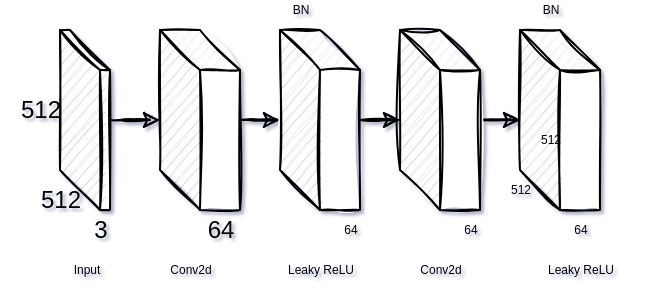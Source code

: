 <mxfile version="14.0.3" type="github">
  <diagram id="K4I6_uIa_C2dmjRzj60m" name="第 1 页">
    <mxGraphModel dx="1311" dy="570" grid="1" gridSize="10" guides="1" tooltips="1" connect="1" arrows="1" fold="1" page="1" pageScale="1" pageWidth="827" pageHeight="1169" background="none" math="0" shadow="1">
      <root>
        <mxCell id="0" />
        <mxCell id="1" parent="0" />
        <mxCell id="gtzaTPpwpM-55rcOBDIw-10" value="" style="edgeStyle=orthogonalEdgeStyle;rounded=0;sketch=1;orthogonalLoop=1;jettySize=auto;html=1;" edge="1" parent="1" source="gtzaTPpwpM-55rcOBDIw-1" target="gtzaTPpwpM-55rcOBDIw-9">
          <mxGeometry relative="1" as="geometry" />
        </mxCell>
        <mxCell id="gtzaTPpwpM-55rcOBDIw-1" value="" style="shape=cube;whiteSpace=wrap;html=1;boundedLbl=1;backgroundOutline=1;darkOpacity=0.05;darkOpacity2=0.1;sketch=1;" vertex="1" parent="1">
          <mxGeometry x="-50" y="190" width="40" height="90" as="geometry" />
        </mxCell>
        <mxCell id="gtzaTPpwpM-55rcOBDIw-8" value="" style="edgeStyle=orthogonalEdgeStyle;rounded=0;sketch=1;orthogonalLoop=1;jettySize=auto;html=1;" edge="1" parent="1" source="gtzaTPpwpM-55rcOBDIw-3" target="gtzaTPpwpM-55rcOBDIw-1">
          <mxGeometry relative="1" as="geometry" />
        </mxCell>
        <mxCell id="gtzaTPpwpM-55rcOBDIw-3" value="" style="shape=cube;whiteSpace=wrap;html=1;boundedLbl=1;backgroundOutline=1;darkOpacity=0.05;darkOpacity2=0.1;sketch=1;" vertex="1" parent="1">
          <mxGeometry x="-100" y="190" width="25" height="90" as="geometry" />
        </mxCell>
        <mxCell id="gtzaTPpwpM-55rcOBDIw-4" value="512" style="text;html=1;align=center;verticalAlign=middle;resizable=0;points=[];autosize=1;" vertex="1" parent="1">
          <mxGeometry x="-130" y="220" width="40" height="20" as="geometry" />
        </mxCell>
        <mxCell id="gtzaTPpwpM-55rcOBDIw-5" value="512" style="text;html=1;align=center;verticalAlign=middle;resizable=0;points=[];autosize=1;" vertex="1" parent="1">
          <mxGeometry x="-120" y="265" width="40" height="20" as="geometry" />
        </mxCell>
        <mxCell id="gtzaTPpwpM-55rcOBDIw-6" value="3" style="text;html=1;align=center;verticalAlign=middle;resizable=0;points=[];autosize=1;" vertex="1" parent="1">
          <mxGeometry x="-90" y="280" width="20" height="20" as="geometry" />
        </mxCell>
        <mxCell id="gtzaTPpwpM-55rcOBDIw-7" value="64" style="text;html=1;align=center;verticalAlign=middle;resizable=0;points=[];autosize=1;" vertex="1" parent="1">
          <mxGeometry x="-35" y="280" width="30" height="20" as="geometry" />
        </mxCell>
        <mxCell id="gtzaTPpwpM-55rcOBDIw-20" value="" style="edgeStyle=orthogonalEdgeStyle;rounded=0;sketch=1;orthogonalLoop=1;jettySize=auto;html=1;fontSize=6;" edge="1" parent="1" source="gtzaTPpwpM-55rcOBDIw-9" target="gtzaTPpwpM-55rcOBDIw-19">
          <mxGeometry relative="1" as="geometry" />
        </mxCell>
        <mxCell id="gtzaTPpwpM-55rcOBDIw-9" value="" style="shape=cube;whiteSpace=wrap;html=1;boundedLbl=1;backgroundOutline=1;darkOpacity=0.05;darkOpacity2=0.1;sketch=1;" vertex="1" parent="1">
          <mxGeometry x="10" y="190" width="40" height="90" as="geometry" />
        </mxCell>
        <mxCell id="gtzaTPpwpM-55rcOBDIw-15" value="64" style="text;html=1;align=center;verticalAlign=middle;resizable=0;points=[];autosize=1;fontSize=6;" vertex="1" parent="1">
          <mxGeometry x="30" y="285" width="30" height="10" as="geometry" />
        </mxCell>
        <mxCell id="gtzaTPpwpM-55rcOBDIw-28" value="" style="edgeStyle=orthogonalEdgeStyle;rounded=0;sketch=1;orthogonalLoop=1;jettySize=auto;html=1;fontSize=6;" edge="1" parent="1" source="gtzaTPpwpM-55rcOBDIw-19" target="gtzaTPpwpM-55rcOBDIw-27">
          <mxGeometry relative="1" as="geometry" />
        </mxCell>
        <mxCell id="gtzaTPpwpM-55rcOBDIw-19" value="" style="shape=cube;whiteSpace=wrap;html=1;boundedLbl=1;backgroundOutline=1;darkOpacity=0.05;darkOpacity2=0.1;sketch=1;" vertex="1" parent="1">
          <mxGeometry x="70" y="190" width="40" height="90" as="geometry" />
        </mxCell>
        <mxCell id="gtzaTPpwpM-55rcOBDIw-21" value="64" style="text;html=1;align=center;verticalAlign=middle;resizable=0;points=[];autosize=1;fontSize=6;" vertex="1" parent="1">
          <mxGeometry x="90" y="285" width="30" height="10" as="geometry" />
        </mxCell>
        <mxCell id="gtzaTPpwpM-55rcOBDIw-22" value="Input" style="text;html=1;align=center;verticalAlign=middle;resizable=0;points=[];autosize=1;fontSize=6;" vertex="1" parent="1">
          <mxGeometry x="-107.5" y="305" width="40" height="10" as="geometry" />
        </mxCell>
        <mxCell id="gtzaTPpwpM-55rcOBDIw-23" value="Conv2d" style="text;html=1;align=center;verticalAlign=middle;resizable=0;points=[];autosize=1;fontSize=6;" vertex="1" parent="1">
          <mxGeometry x="-65" y="305" width="60" height="10" as="geometry" />
        </mxCell>
        <mxCell id="gtzaTPpwpM-55rcOBDIw-24" value="Leaky ReLU" style="text;html=1;align=center;verticalAlign=middle;resizable=0;points=[];autosize=1;fontSize=6;" vertex="1" parent="1">
          <mxGeometry x="-10" y="305" width="80" height="10" as="geometry" />
        </mxCell>
        <mxCell id="gtzaTPpwpM-55rcOBDIw-25" value="BN" style="text;html=1;align=center;verticalAlign=middle;resizable=0;points=[];autosize=1;fontSize=6;" vertex="1" parent="1">
          <mxGeometry x="5" y="175" width="30" height="10" as="geometry" />
        </mxCell>
        <mxCell id="gtzaTPpwpM-55rcOBDIw-26" value="Conv2d" style="text;html=1;align=center;verticalAlign=middle;resizable=0;points=[];autosize=1;fontSize=6;" vertex="1" parent="1">
          <mxGeometry x="60" y="305" width="60" height="10" as="geometry" />
        </mxCell>
        <mxCell id="gtzaTPpwpM-55rcOBDIw-27" value="" style="shape=cube;whiteSpace=wrap;html=1;boundedLbl=1;backgroundOutline=1;darkOpacity=0.05;darkOpacity2=0.1;sketch=1;" vertex="1" parent="1">
          <mxGeometry x="130" y="190" width="40" height="90" as="geometry" />
        </mxCell>
        <mxCell id="gtzaTPpwpM-55rcOBDIw-29" value="BN" style="text;html=1;align=center;verticalAlign=middle;resizable=0;points=[];autosize=1;fontSize=6;" vertex="1" parent="1">
          <mxGeometry x="130" y="175" width="30" height="10" as="geometry" />
        </mxCell>
        <mxCell id="gtzaTPpwpM-55rcOBDIw-30" value="Leaky ReLU" style="text;html=1;align=center;verticalAlign=middle;resizable=0;points=[];autosize=1;fontSize=6;" vertex="1" parent="1">
          <mxGeometry x="120" y="305" width="80" height="10" as="geometry" />
        </mxCell>
        <mxCell id="gtzaTPpwpM-55rcOBDIw-31" value="64" style="text;html=1;align=center;verticalAlign=middle;resizable=0;points=[];autosize=1;fontSize=6;" vertex="1" parent="1">
          <mxGeometry x="145" y="285" width="30" height="10" as="geometry" />
        </mxCell>
        <mxCell id="gtzaTPpwpM-55rcOBDIw-32" value="512" style="text;html=1;align=center;verticalAlign=middle;resizable=0;points=[];autosize=1;fontSize=6;" vertex="1" parent="1">
          <mxGeometry x="110" y="265" width="40" height="10" as="geometry" />
        </mxCell>
        <mxCell id="gtzaTPpwpM-55rcOBDIw-33" value="512" style="text;html=1;align=center;verticalAlign=middle;resizable=0;points=[];autosize=1;fontSize=6;" vertex="1" parent="1">
          <mxGeometry x="125" y="240" width="40" height="10" as="geometry" />
        </mxCell>
      </root>
    </mxGraphModel>
  </diagram>
</mxfile>
